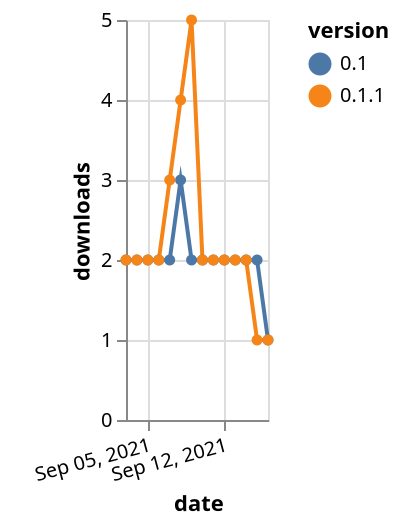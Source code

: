 {"$schema": "https://vega.github.io/schema/vega-lite/v5.json", "description": "A simple bar chart with embedded data.", "data": {"values": [{"date": "2021-09-03", "total": 927, "delta": 2, "version": "0.1"}, {"date": "2021-09-04", "total": 929, "delta": 2, "version": "0.1"}, {"date": "2021-09-05", "total": 931, "delta": 2, "version": "0.1"}, {"date": "2021-09-06", "total": 933, "delta": 2, "version": "0.1"}, {"date": "2021-09-07", "total": 935, "delta": 2, "version": "0.1"}, {"date": "2021-09-08", "total": 938, "delta": 3, "version": "0.1"}, {"date": "2021-09-09", "total": 940, "delta": 2, "version": "0.1"}, {"date": "2021-09-10", "total": 942, "delta": 2, "version": "0.1"}, {"date": "2021-09-11", "total": 944, "delta": 2, "version": "0.1"}, {"date": "2021-09-12", "total": 946, "delta": 2, "version": "0.1"}, {"date": "2021-09-13", "total": 948, "delta": 2, "version": "0.1"}, {"date": "2021-09-14", "total": 950, "delta": 2, "version": "0.1"}, {"date": "2021-09-15", "total": 952, "delta": 2, "version": "0.1"}, {"date": "2021-09-16", "total": 953, "delta": 1, "version": "0.1"}, {"date": "2021-09-03", "total": 990, "delta": 2, "version": "0.1.1"}, {"date": "2021-09-04", "total": 992, "delta": 2, "version": "0.1.1"}, {"date": "2021-09-05", "total": 994, "delta": 2, "version": "0.1.1"}, {"date": "2021-09-06", "total": 996, "delta": 2, "version": "0.1.1"}, {"date": "2021-09-07", "total": 999, "delta": 3, "version": "0.1.1"}, {"date": "2021-09-08", "total": 1003, "delta": 4, "version": "0.1.1"}, {"date": "2021-09-09", "total": 1008, "delta": 5, "version": "0.1.1"}, {"date": "2021-09-10", "total": 1010, "delta": 2, "version": "0.1.1"}, {"date": "2021-09-11", "total": 1012, "delta": 2, "version": "0.1.1"}, {"date": "2021-09-12", "total": 1014, "delta": 2, "version": "0.1.1"}, {"date": "2021-09-13", "total": 1016, "delta": 2, "version": "0.1.1"}, {"date": "2021-09-14", "total": 1018, "delta": 2, "version": "0.1.1"}, {"date": "2021-09-15", "total": 1019, "delta": 1, "version": "0.1.1"}, {"date": "2021-09-16", "total": 1020, "delta": 1, "version": "0.1.1"}]}, "width": "container", "mark": {"type": "line", "point": {"filled": true}}, "encoding": {"x": {"field": "date", "type": "temporal", "timeUnit": "yearmonthdate", "title": "date", "axis": {"labelAngle": -15}}, "y": {"field": "delta", "type": "quantitative", "title": "downloads"}, "color": {"field": "version", "type": "nominal"}, "tooltip": {"field": "delta"}}}